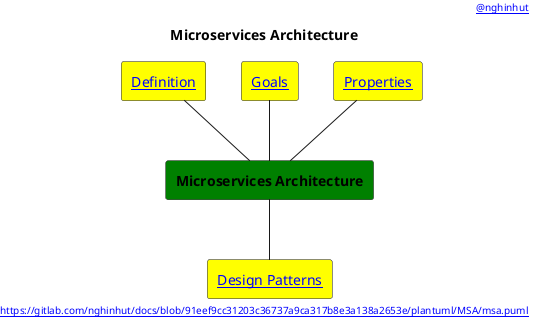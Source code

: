 @startuml
'-----START auto generated metadata please keep comment here to allow auto update-----
'-----DON'T EDIT THIS SECTION, INSTEAD RE-RUN prebuild.sh TO UPDATE-----
header [[https://www.nghinhut.dev?from=http%5C%3A%5C%2F%5C%2Fwww%5C.plantuml%5C.com%5C%2Fplantuml%5C%2Fproxy%3Ffmt%3Dsvg%5C%26src%3Dhttps%5C%3A%5C%2F%5C%2Fgitlab%5C.com%5C%2Fnghinhut%5C%2Fdocs%5C%2Fraw%5C%2F91eef9cc31203c36737a9ca317b8e3a138a2653e%5C%2Fplantuml%5C%2FMSA%5C%2Fmsa%5C.puml%0A @nghinhut]]
footer [[http://www.plantuml.com/plantuml/proxy?fmt=svg&src=https://gitlab.com/nghinhut/docs/raw/91eef9cc31203c36737a9ca317b8e3a138a2653e/plantuml/MSA/msa.puml https://gitlab.com/nghinhut/docs/blob/91eef9cc31203c36737a9ca317b8e3a138a2653e/plantuml/MSA/msa.puml]]
'-----END auto generated metadata please keep comment here to allow auto update-----
title Microservices Architecture

!$BASE_URL = "http://www.plantuml.com/plantuml/proxy?fmt=svg&src=" + %getenv("CI_PROJECT_URL") + "/raw/master"

rectangle "<b>Microservices Architecture" as msa #green

rectangle "[[# Definition]]" as definition #yellow
rectangle "[[$BASE_URL/MSA/msa-goals.puml Goals]]" as goals #yellow
rectangle "[[$BASE_URL/MSA/msa-properties.puml Properties]]" as properties #yellow
rectangle "[[$BASE_URL/MSA/msa-design-patterns.puml Design Patterns]]" as design_patterns #yellow

definition -- msa
goals -- msa
properties -- msa
msa -- design_patterns

@enduml
